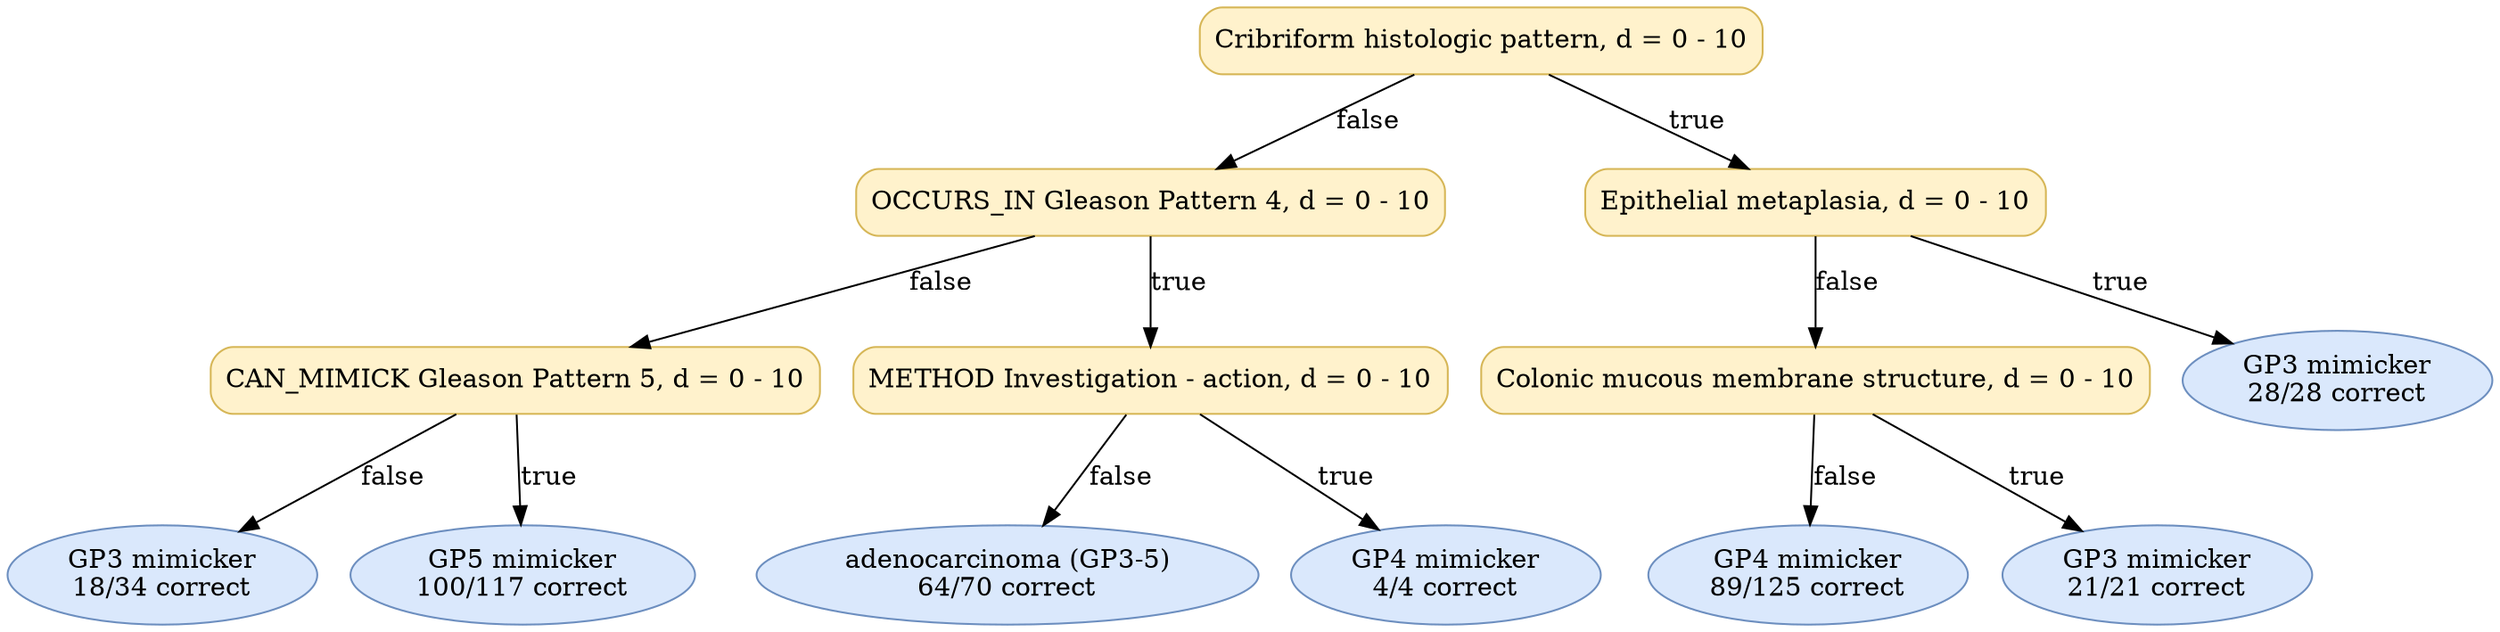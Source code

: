 digraph "DT" {
fontname="Times-Roman";
label="";
node [fontname="Times-Roman"];
Node1 [color="#D6B656", fillcolor="#FFF2CC", label="Cribriform histologic pattern, d = 0 - 10", shape="box", style="rounded,filled"];
Node2 [color="#D6B656", fillcolor="#FFF2CC", label="OCCURS_IN Gleason Pattern 4, d = 0 - 10", shape="box", style="rounded,filled"];
Node3 [color="#D6B656", fillcolor="#FFF2CC", label="CAN_MIMICK Gleason Pattern 5, d = 0 - 10", shape="box", style="rounded,filled"];
Node4 [color="#6C8EBF", fillcolor="#DAE8FC", label=<GP3 mimicker<br/>18/34 correct>, shape="ellipse", style="rounded,filled"];
Node5 [color="#6C8EBF", fillcolor="#DAE8FC", label=<GP5 mimicker<br/>100/117 correct>, shape="ellipse", style="rounded,filled"];
Node6 [color="#D6B656", fillcolor="#FFF2CC", label="METHOD Investigation - action, d = 0 - 10", shape="box", style="rounded,filled"];
Node7 [color="#6C8EBF", fillcolor="#DAE8FC", label=<adenocarcinoma (GP3-5)<br/>64/70 correct>, shape="ellipse", style="rounded,filled"];
Node8 [color="#6C8EBF", fillcolor="#DAE8FC", label=<GP4 mimicker<br/>4/4 correct>, shape="ellipse", style="rounded,filled"];
Node9 [color="#D6B656", fillcolor="#FFF2CC", label="Epithelial metaplasia, d = 0 - 10", shape="box", style="rounded,filled"];
Node10 [color="#D6B656", fillcolor="#FFF2CC", label="Colonic mucous membrane structure, d = 0 - 10", shape="box", style="rounded,filled"];
Node11 [color="#6C8EBF", fillcolor="#DAE8FC", label=<GP4 mimicker<br/>89/125 correct>, shape="ellipse", style="rounded,filled"];
Node12 [color="#6C8EBF", fillcolor="#DAE8FC", label=<GP3 mimicker<br/>21/21 correct>, shape="ellipse", style="rounded,filled"];
Node13 [color="#6C8EBF", fillcolor="#DAE8FC", label=<GP3 mimicker<br/>28/28 correct>, shape="ellipse", style="rounded,filled"];
Node1 -> Node2  [key=0, label="false"];
Node1 -> Node9  [key=0, label="true"];
Node2 -> Node3  [key=0, label="false"];
Node2 -> Node6  [key=0, label="true"];
Node3 -> Node4  [key=0, label="false"];
Node3 -> Node5  [key=0, label="true"];
Node6 -> Node7  [key=0, label="false"];
Node6 -> Node8  [key=0, label="true"];
Node9 -> Node10  [key=0, label="false"];
Node9 -> Node13  [key=0, label="true"];
Node10 -> Node11  [key=0, label="false"];
Node10 -> Node12  [key=0, label="true"];
}

